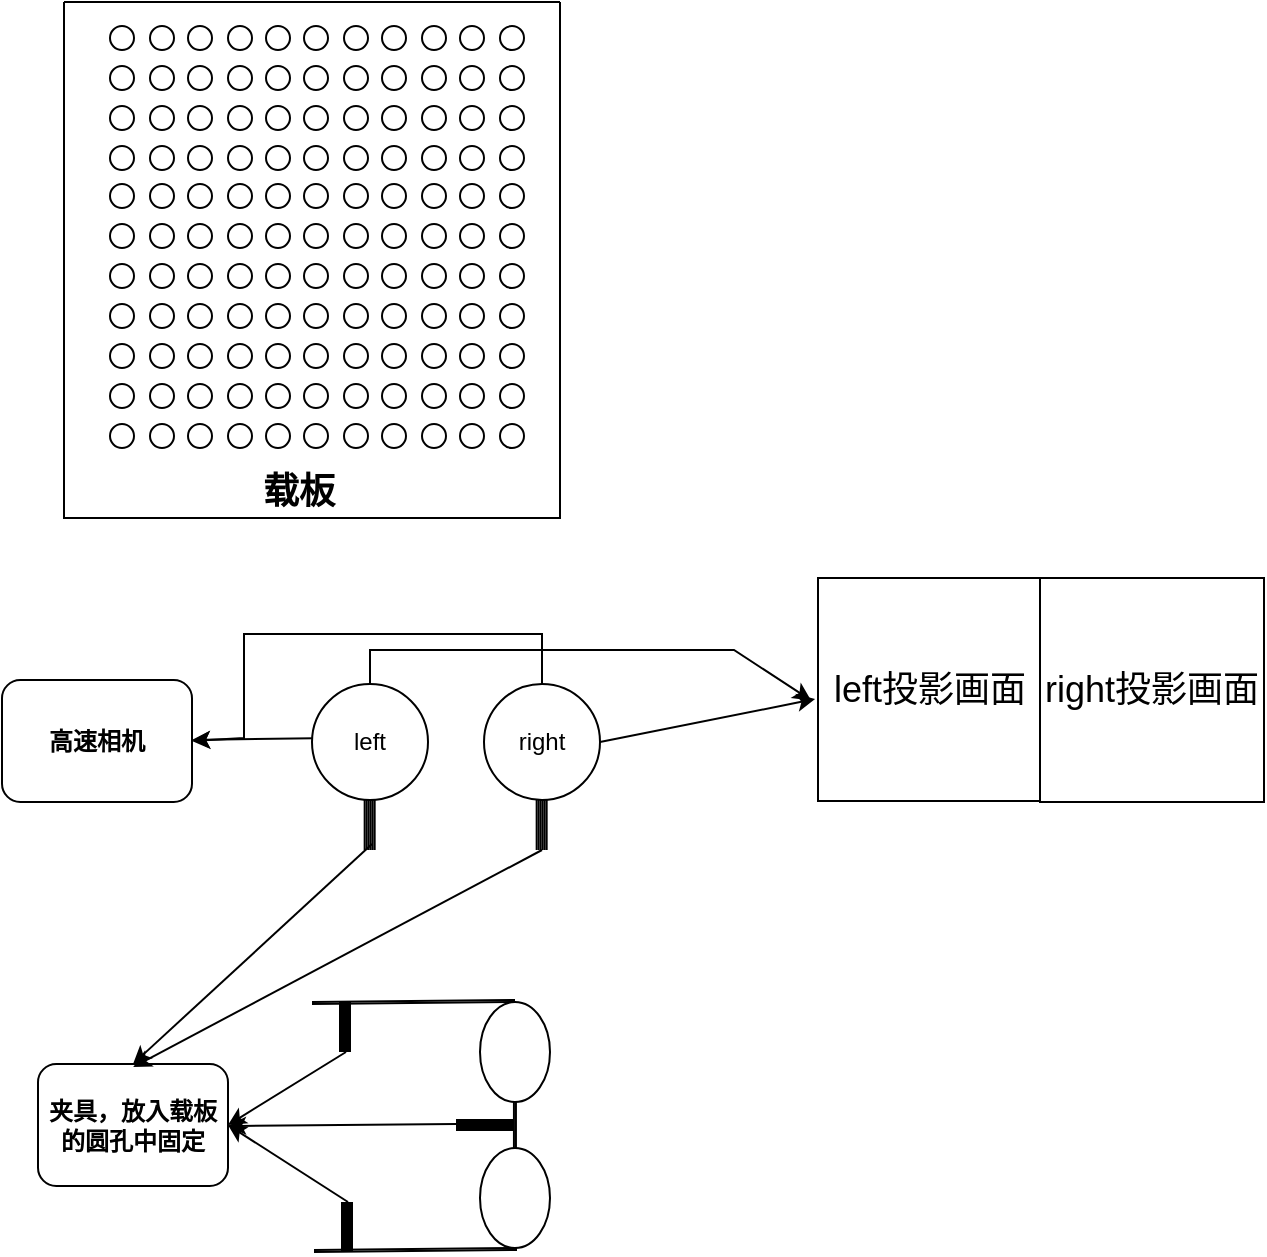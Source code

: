 <mxfile version="17.5.0" type="github">
  <diagram id="C5RBs43oDa-KdzZeNtuy" name="Page-1">
    <mxGraphModel dx="2216" dy="1005" grid="0" gridSize="10" guides="1" tooltips="1" connect="1" arrows="1" fold="1" page="1" pageScale="1" pageWidth="1169" pageHeight="1654" math="0" shadow="0">
      <root>
        <mxCell id="WIyWlLk6GJQsqaUBKTNV-0" />
        <mxCell id="WIyWlLk6GJQsqaUBKTNV-1" parent="WIyWlLk6GJQsqaUBKTNV-0" />
        <mxCell id="_sRsulRlbzAxDWL_UkrH-0" value="" style="swimlane;startSize=0;" vertex="1" parent="WIyWlLk6GJQsqaUBKTNV-1">
          <mxGeometry x="140" y="196" width="248" height="258" as="geometry" />
        </mxCell>
        <mxCell id="_sRsulRlbzAxDWL_UkrH-1" value="" style="ellipse;whiteSpace=wrap;html=1;aspect=fixed;" vertex="1" parent="_sRsulRlbzAxDWL_UkrH-0">
          <mxGeometry x="23" y="12" width="12" height="12" as="geometry" />
        </mxCell>
        <mxCell id="_sRsulRlbzAxDWL_UkrH-3" value="" style="ellipse;whiteSpace=wrap;html=1;aspect=fixed;" vertex="1" parent="_sRsulRlbzAxDWL_UkrH-0">
          <mxGeometry x="43" y="12" width="12" height="12" as="geometry" />
        </mxCell>
        <mxCell id="_sRsulRlbzAxDWL_UkrH-4" value="" style="ellipse;whiteSpace=wrap;html=1;aspect=fixed;" vertex="1" parent="_sRsulRlbzAxDWL_UkrH-0">
          <mxGeometry x="62" y="12" width="12" height="12" as="geometry" />
        </mxCell>
        <mxCell id="_sRsulRlbzAxDWL_UkrH-5" value="" style="ellipse;whiteSpace=wrap;html=1;aspect=fixed;" vertex="1" parent="_sRsulRlbzAxDWL_UkrH-0">
          <mxGeometry x="82" y="12" width="12" height="12" as="geometry" />
        </mxCell>
        <mxCell id="_sRsulRlbzAxDWL_UkrH-6" value="" style="ellipse;whiteSpace=wrap;html=1;aspect=fixed;" vertex="1" parent="_sRsulRlbzAxDWL_UkrH-0">
          <mxGeometry x="101" y="12" width="12" height="12" as="geometry" />
        </mxCell>
        <mxCell id="_sRsulRlbzAxDWL_UkrH-17" value="" style="ellipse;whiteSpace=wrap;html=1;aspect=fixed;" vertex="1" parent="_sRsulRlbzAxDWL_UkrH-0">
          <mxGeometry x="120" y="12" width="12" height="12" as="geometry" />
        </mxCell>
        <mxCell id="_sRsulRlbzAxDWL_UkrH-18" value="" style="ellipse;whiteSpace=wrap;html=1;aspect=fixed;" vertex="1" parent="_sRsulRlbzAxDWL_UkrH-0">
          <mxGeometry x="140" y="12" width="12" height="12" as="geometry" />
        </mxCell>
        <mxCell id="_sRsulRlbzAxDWL_UkrH-19" value="" style="ellipse;whiteSpace=wrap;html=1;aspect=fixed;" vertex="1" parent="_sRsulRlbzAxDWL_UkrH-0">
          <mxGeometry x="159" y="12" width="12" height="12" as="geometry" />
        </mxCell>
        <mxCell id="_sRsulRlbzAxDWL_UkrH-20" value="" style="ellipse;whiteSpace=wrap;html=1;aspect=fixed;" vertex="1" parent="_sRsulRlbzAxDWL_UkrH-0">
          <mxGeometry x="179" y="12" width="12" height="12" as="geometry" />
        </mxCell>
        <mxCell id="_sRsulRlbzAxDWL_UkrH-21" value="" style="ellipse;whiteSpace=wrap;html=1;aspect=fixed;" vertex="1" parent="_sRsulRlbzAxDWL_UkrH-0">
          <mxGeometry x="198" y="12" width="12" height="12" as="geometry" />
        </mxCell>
        <mxCell id="_sRsulRlbzAxDWL_UkrH-8" value="" style="ellipse;whiteSpace=wrap;html=1;aspect=fixed;" vertex="1" parent="_sRsulRlbzAxDWL_UkrH-0">
          <mxGeometry x="218" y="12" width="12" height="12" as="geometry" />
        </mxCell>
        <mxCell id="_sRsulRlbzAxDWL_UkrH-22" value="" style="ellipse;whiteSpace=wrap;html=1;aspect=fixed;" vertex="1" parent="_sRsulRlbzAxDWL_UkrH-0">
          <mxGeometry x="23" y="32" width="12" height="12" as="geometry" />
        </mxCell>
        <mxCell id="_sRsulRlbzAxDWL_UkrH-23" value="" style="ellipse;whiteSpace=wrap;html=1;aspect=fixed;" vertex="1" parent="_sRsulRlbzAxDWL_UkrH-0">
          <mxGeometry x="43" y="32" width="12" height="12" as="geometry" />
        </mxCell>
        <mxCell id="_sRsulRlbzAxDWL_UkrH-24" value="" style="ellipse;whiteSpace=wrap;html=1;aspect=fixed;" vertex="1" parent="_sRsulRlbzAxDWL_UkrH-0">
          <mxGeometry x="62" y="32" width="12" height="12" as="geometry" />
        </mxCell>
        <mxCell id="_sRsulRlbzAxDWL_UkrH-25" value="" style="ellipse;whiteSpace=wrap;html=1;aspect=fixed;" vertex="1" parent="_sRsulRlbzAxDWL_UkrH-0">
          <mxGeometry x="82" y="32" width="12" height="12" as="geometry" />
        </mxCell>
        <mxCell id="_sRsulRlbzAxDWL_UkrH-26" value="" style="ellipse;whiteSpace=wrap;html=1;aspect=fixed;" vertex="1" parent="_sRsulRlbzAxDWL_UkrH-0">
          <mxGeometry x="101" y="32" width="12" height="12" as="geometry" />
        </mxCell>
        <mxCell id="_sRsulRlbzAxDWL_UkrH-27" value="" style="ellipse;whiteSpace=wrap;html=1;aspect=fixed;" vertex="1" parent="_sRsulRlbzAxDWL_UkrH-0">
          <mxGeometry x="120" y="32" width="12" height="12" as="geometry" />
        </mxCell>
        <mxCell id="_sRsulRlbzAxDWL_UkrH-28" value="" style="ellipse;whiteSpace=wrap;html=1;aspect=fixed;" vertex="1" parent="_sRsulRlbzAxDWL_UkrH-0">
          <mxGeometry x="140" y="32" width="12" height="12" as="geometry" />
        </mxCell>
        <mxCell id="_sRsulRlbzAxDWL_UkrH-29" value="" style="ellipse;whiteSpace=wrap;html=1;aspect=fixed;" vertex="1" parent="_sRsulRlbzAxDWL_UkrH-0">
          <mxGeometry x="159" y="32" width="12" height="12" as="geometry" />
        </mxCell>
        <mxCell id="_sRsulRlbzAxDWL_UkrH-30" value="" style="ellipse;whiteSpace=wrap;html=1;aspect=fixed;" vertex="1" parent="_sRsulRlbzAxDWL_UkrH-0">
          <mxGeometry x="179" y="32" width="12" height="12" as="geometry" />
        </mxCell>
        <mxCell id="_sRsulRlbzAxDWL_UkrH-31" value="" style="ellipse;whiteSpace=wrap;html=1;aspect=fixed;" vertex="1" parent="_sRsulRlbzAxDWL_UkrH-0">
          <mxGeometry x="198" y="32" width="12" height="12" as="geometry" />
        </mxCell>
        <mxCell id="_sRsulRlbzAxDWL_UkrH-32" value="" style="ellipse;whiteSpace=wrap;html=1;aspect=fixed;" vertex="1" parent="_sRsulRlbzAxDWL_UkrH-0">
          <mxGeometry x="218" y="32" width="12" height="12" as="geometry" />
        </mxCell>
        <mxCell id="_sRsulRlbzAxDWL_UkrH-33" value="" style="ellipse;whiteSpace=wrap;html=1;aspect=fixed;" vertex="1" parent="_sRsulRlbzAxDWL_UkrH-0">
          <mxGeometry x="23" y="52" width="12" height="12" as="geometry" />
        </mxCell>
        <mxCell id="_sRsulRlbzAxDWL_UkrH-34" value="" style="ellipse;whiteSpace=wrap;html=1;aspect=fixed;" vertex="1" parent="_sRsulRlbzAxDWL_UkrH-0">
          <mxGeometry x="43" y="52" width="12" height="12" as="geometry" />
        </mxCell>
        <mxCell id="_sRsulRlbzAxDWL_UkrH-35" value="" style="ellipse;whiteSpace=wrap;html=1;aspect=fixed;" vertex="1" parent="_sRsulRlbzAxDWL_UkrH-0">
          <mxGeometry x="62" y="52" width="12" height="12" as="geometry" />
        </mxCell>
        <mxCell id="_sRsulRlbzAxDWL_UkrH-36" value="" style="ellipse;whiteSpace=wrap;html=1;aspect=fixed;" vertex="1" parent="_sRsulRlbzAxDWL_UkrH-0">
          <mxGeometry x="82" y="52" width="12" height="12" as="geometry" />
        </mxCell>
        <mxCell id="_sRsulRlbzAxDWL_UkrH-37" value="" style="ellipse;whiteSpace=wrap;html=1;aspect=fixed;" vertex="1" parent="_sRsulRlbzAxDWL_UkrH-0">
          <mxGeometry x="101" y="52" width="12" height="12" as="geometry" />
        </mxCell>
        <mxCell id="_sRsulRlbzAxDWL_UkrH-38" value="" style="ellipse;whiteSpace=wrap;html=1;aspect=fixed;" vertex="1" parent="_sRsulRlbzAxDWL_UkrH-0">
          <mxGeometry x="120" y="52" width="12" height="12" as="geometry" />
        </mxCell>
        <mxCell id="_sRsulRlbzAxDWL_UkrH-39" value="" style="ellipse;whiteSpace=wrap;html=1;aspect=fixed;" vertex="1" parent="_sRsulRlbzAxDWL_UkrH-0">
          <mxGeometry x="140" y="52" width="12" height="12" as="geometry" />
        </mxCell>
        <mxCell id="_sRsulRlbzAxDWL_UkrH-40" value="" style="ellipse;whiteSpace=wrap;html=1;aspect=fixed;" vertex="1" parent="_sRsulRlbzAxDWL_UkrH-0">
          <mxGeometry x="159" y="52" width="12" height="12" as="geometry" />
        </mxCell>
        <mxCell id="_sRsulRlbzAxDWL_UkrH-41" value="" style="ellipse;whiteSpace=wrap;html=1;aspect=fixed;" vertex="1" parent="_sRsulRlbzAxDWL_UkrH-0">
          <mxGeometry x="179" y="52" width="12" height="12" as="geometry" />
        </mxCell>
        <mxCell id="_sRsulRlbzAxDWL_UkrH-42" value="" style="ellipse;whiteSpace=wrap;html=1;aspect=fixed;" vertex="1" parent="_sRsulRlbzAxDWL_UkrH-0">
          <mxGeometry x="198" y="52" width="12" height="12" as="geometry" />
        </mxCell>
        <mxCell id="_sRsulRlbzAxDWL_UkrH-43" value="" style="ellipse;whiteSpace=wrap;html=1;aspect=fixed;" vertex="1" parent="_sRsulRlbzAxDWL_UkrH-0">
          <mxGeometry x="218" y="52" width="12" height="12" as="geometry" />
        </mxCell>
        <mxCell id="_sRsulRlbzAxDWL_UkrH-44" value="" style="ellipse;whiteSpace=wrap;html=1;aspect=fixed;" vertex="1" parent="_sRsulRlbzAxDWL_UkrH-0">
          <mxGeometry x="23" y="72" width="12" height="12" as="geometry" />
        </mxCell>
        <mxCell id="_sRsulRlbzAxDWL_UkrH-45" value="" style="ellipse;whiteSpace=wrap;html=1;aspect=fixed;" vertex="1" parent="_sRsulRlbzAxDWL_UkrH-0">
          <mxGeometry x="43" y="72" width="12" height="12" as="geometry" />
        </mxCell>
        <mxCell id="_sRsulRlbzAxDWL_UkrH-46" value="" style="ellipse;whiteSpace=wrap;html=1;aspect=fixed;" vertex="1" parent="_sRsulRlbzAxDWL_UkrH-0">
          <mxGeometry x="62" y="72" width="12" height="12" as="geometry" />
        </mxCell>
        <mxCell id="_sRsulRlbzAxDWL_UkrH-47" value="" style="ellipse;whiteSpace=wrap;html=1;aspect=fixed;" vertex="1" parent="_sRsulRlbzAxDWL_UkrH-0">
          <mxGeometry x="82" y="72" width="12" height="12" as="geometry" />
        </mxCell>
        <mxCell id="_sRsulRlbzAxDWL_UkrH-48" value="" style="ellipse;whiteSpace=wrap;html=1;aspect=fixed;" vertex="1" parent="_sRsulRlbzAxDWL_UkrH-0">
          <mxGeometry x="101" y="72" width="12" height="12" as="geometry" />
        </mxCell>
        <mxCell id="_sRsulRlbzAxDWL_UkrH-49" value="" style="ellipse;whiteSpace=wrap;html=1;aspect=fixed;" vertex="1" parent="_sRsulRlbzAxDWL_UkrH-0">
          <mxGeometry x="120" y="72" width="12" height="12" as="geometry" />
        </mxCell>
        <mxCell id="_sRsulRlbzAxDWL_UkrH-50" value="" style="ellipse;whiteSpace=wrap;html=1;aspect=fixed;" vertex="1" parent="_sRsulRlbzAxDWL_UkrH-0">
          <mxGeometry x="140" y="72" width="12" height="12" as="geometry" />
        </mxCell>
        <mxCell id="_sRsulRlbzAxDWL_UkrH-51" value="" style="ellipse;whiteSpace=wrap;html=1;aspect=fixed;" vertex="1" parent="_sRsulRlbzAxDWL_UkrH-0">
          <mxGeometry x="159" y="72" width="12" height="12" as="geometry" />
        </mxCell>
        <mxCell id="_sRsulRlbzAxDWL_UkrH-52" value="" style="ellipse;whiteSpace=wrap;html=1;aspect=fixed;" vertex="1" parent="_sRsulRlbzAxDWL_UkrH-0">
          <mxGeometry x="179" y="72" width="12" height="12" as="geometry" />
        </mxCell>
        <mxCell id="_sRsulRlbzAxDWL_UkrH-53" value="" style="ellipse;whiteSpace=wrap;html=1;aspect=fixed;" vertex="1" parent="_sRsulRlbzAxDWL_UkrH-0">
          <mxGeometry x="198" y="72" width="12" height="12" as="geometry" />
        </mxCell>
        <mxCell id="_sRsulRlbzAxDWL_UkrH-54" value="" style="ellipse;whiteSpace=wrap;html=1;aspect=fixed;" vertex="1" parent="_sRsulRlbzAxDWL_UkrH-0">
          <mxGeometry x="218" y="72" width="12" height="12" as="geometry" />
        </mxCell>
        <mxCell id="_sRsulRlbzAxDWL_UkrH-55" value="" style="ellipse;whiteSpace=wrap;html=1;aspect=fixed;" vertex="1" parent="_sRsulRlbzAxDWL_UkrH-0">
          <mxGeometry x="23" y="91" width="12" height="12" as="geometry" />
        </mxCell>
        <mxCell id="_sRsulRlbzAxDWL_UkrH-56" value="" style="ellipse;whiteSpace=wrap;html=1;aspect=fixed;" vertex="1" parent="_sRsulRlbzAxDWL_UkrH-0">
          <mxGeometry x="43" y="91" width="12" height="12" as="geometry" />
        </mxCell>
        <mxCell id="_sRsulRlbzAxDWL_UkrH-57" value="" style="ellipse;whiteSpace=wrap;html=1;aspect=fixed;" vertex="1" parent="_sRsulRlbzAxDWL_UkrH-0">
          <mxGeometry x="62" y="91" width="12" height="12" as="geometry" />
        </mxCell>
        <mxCell id="_sRsulRlbzAxDWL_UkrH-58" value="" style="ellipse;whiteSpace=wrap;html=1;aspect=fixed;" vertex="1" parent="_sRsulRlbzAxDWL_UkrH-0">
          <mxGeometry x="82" y="91" width="12" height="12" as="geometry" />
        </mxCell>
        <mxCell id="_sRsulRlbzAxDWL_UkrH-59" value="" style="ellipse;whiteSpace=wrap;html=1;aspect=fixed;" vertex="1" parent="_sRsulRlbzAxDWL_UkrH-0">
          <mxGeometry x="101" y="91" width="12" height="12" as="geometry" />
        </mxCell>
        <mxCell id="_sRsulRlbzAxDWL_UkrH-60" value="" style="ellipse;whiteSpace=wrap;html=1;aspect=fixed;" vertex="1" parent="_sRsulRlbzAxDWL_UkrH-0">
          <mxGeometry x="120" y="91" width="12" height="12" as="geometry" />
        </mxCell>
        <mxCell id="_sRsulRlbzAxDWL_UkrH-61" value="" style="ellipse;whiteSpace=wrap;html=1;aspect=fixed;" vertex="1" parent="_sRsulRlbzAxDWL_UkrH-0">
          <mxGeometry x="140" y="91" width="12" height="12" as="geometry" />
        </mxCell>
        <mxCell id="_sRsulRlbzAxDWL_UkrH-62" value="" style="ellipse;whiteSpace=wrap;html=1;aspect=fixed;" vertex="1" parent="_sRsulRlbzAxDWL_UkrH-0">
          <mxGeometry x="159" y="91" width="12" height="12" as="geometry" />
        </mxCell>
        <mxCell id="_sRsulRlbzAxDWL_UkrH-63" value="" style="ellipse;whiteSpace=wrap;html=1;aspect=fixed;" vertex="1" parent="_sRsulRlbzAxDWL_UkrH-0">
          <mxGeometry x="179" y="91" width="12" height="12" as="geometry" />
        </mxCell>
        <mxCell id="_sRsulRlbzAxDWL_UkrH-64" value="" style="ellipse;whiteSpace=wrap;html=1;aspect=fixed;" vertex="1" parent="_sRsulRlbzAxDWL_UkrH-0">
          <mxGeometry x="198" y="91" width="12" height="12" as="geometry" />
        </mxCell>
        <mxCell id="_sRsulRlbzAxDWL_UkrH-65" value="" style="ellipse;whiteSpace=wrap;html=1;aspect=fixed;" vertex="1" parent="_sRsulRlbzAxDWL_UkrH-0">
          <mxGeometry x="218" y="91" width="12" height="12" as="geometry" />
        </mxCell>
        <mxCell id="_sRsulRlbzAxDWL_UkrH-66" value="" style="ellipse;whiteSpace=wrap;html=1;aspect=fixed;" vertex="1" parent="_sRsulRlbzAxDWL_UkrH-0">
          <mxGeometry x="23" y="111" width="12" height="12" as="geometry" />
        </mxCell>
        <mxCell id="_sRsulRlbzAxDWL_UkrH-67" value="" style="ellipse;whiteSpace=wrap;html=1;aspect=fixed;" vertex="1" parent="_sRsulRlbzAxDWL_UkrH-0">
          <mxGeometry x="43" y="111" width="12" height="12" as="geometry" />
        </mxCell>
        <mxCell id="_sRsulRlbzAxDWL_UkrH-68" value="" style="ellipse;whiteSpace=wrap;html=1;aspect=fixed;" vertex="1" parent="_sRsulRlbzAxDWL_UkrH-0">
          <mxGeometry x="62" y="111" width="12" height="12" as="geometry" />
        </mxCell>
        <mxCell id="_sRsulRlbzAxDWL_UkrH-69" value="" style="ellipse;whiteSpace=wrap;html=1;aspect=fixed;" vertex="1" parent="_sRsulRlbzAxDWL_UkrH-0">
          <mxGeometry x="82" y="111" width="12" height="12" as="geometry" />
        </mxCell>
        <mxCell id="_sRsulRlbzAxDWL_UkrH-70" value="" style="ellipse;whiteSpace=wrap;html=1;aspect=fixed;" vertex="1" parent="_sRsulRlbzAxDWL_UkrH-0">
          <mxGeometry x="101" y="111" width="12" height="12" as="geometry" />
        </mxCell>
        <mxCell id="_sRsulRlbzAxDWL_UkrH-71" value="" style="ellipse;whiteSpace=wrap;html=1;aspect=fixed;" vertex="1" parent="_sRsulRlbzAxDWL_UkrH-0">
          <mxGeometry x="120" y="111" width="12" height="12" as="geometry" />
        </mxCell>
        <mxCell id="_sRsulRlbzAxDWL_UkrH-72" value="" style="ellipse;whiteSpace=wrap;html=1;aspect=fixed;" vertex="1" parent="_sRsulRlbzAxDWL_UkrH-0">
          <mxGeometry x="140" y="111" width="12" height="12" as="geometry" />
        </mxCell>
        <mxCell id="_sRsulRlbzAxDWL_UkrH-73" value="" style="ellipse;whiteSpace=wrap;html=1;aspect=fixed;" vertex="1" parent="_sRsulRlbzAxDWL_UkrH-0">
          <mxGeometry x="159" y="111" width="12" height="12" as="geometry" />
        </mxCell>
        <mxCell id="_sRsulRlbzAxDWL_UkrH-74" value="" style="ellipse;whiteSpace=wrap;html=1;aspect=fixed;" vertex="1" parent="_sRsulRlbzAxDWL_UkrH-0">
          <mxGeometry x="179" y="111" width="12" height="12" as="geometry" />
        </mxCell>
        <mxCell id="_sRsulRlbzAxDWL_UkrH-75" value="" style="ellipse;whiteSpace=wrap;html=1;aspect=fixed;" vertex="1" parent="_sRsulRlbzAxDWL_UkrH-0">
          <mxGeometry x="198" y="111" width="12" height="12" as="geometry" />
        </mxCell>
        <mxCell id="_sRsulRlbzAxDWL_UkrH-76" value="" style="ellipse;whiteSpace=wrap;html=1;aspect=fixed;" vertex="1" parent="_sRsulRlbzAxDWL_UkrH-0">
          <mxGeometry x="218" y="111" width="12" height="12" as="geometry" />
        </mxCell>
        <mxCell id="_sRsulRlbzAxDWL_UkrH-77" value="" style="ellipse;whiteSpace=wrap;html=1;aspect=fixed;" vertex="1" parent="_sRsulRlbzAxDWL_UkrH-0">
          <mxGeometry x="23" y="131" width="12" height="12" as="geometry" />
        </mxCell>
        <mxCell id="_sRsulRlbzAxDWL_UkrH-78" value="" style="ellipse;whiteSpace=wrap;html=1;aspect=fixed;" vertex="1" parent="_sRsulRlbzAxDWL_UkrH-0">
          <mxGeometry x="43" y="131" width="12" height="12" as="geometry" />
        </mxCell>
        <mxCell id="_sRsulRlbzAxDWL_UkrH-79" value="" style="ellipse;whiteSpace=wrap;html=1;aspect=fixed;" vertex="1" parent="_sRsulRlbzAxDWL_UkrH-0">
          <mxGeometry x="62" y="131" width="12" height="12" as="geometry" />
        </mxCell>
        <mxCell id="_sRsulRlbzAxDWL_UkrH-80" value="" style="ellipse;whiteSpace=wrap;html=1;aspect=fixed;" vertex="1" parent="_sRsulRlbzAxDWL_UkrH-0">
          <mxGeometry x="82" y="131" width="12" height="12" as="geometry" />
        </mxCell>
        <mxCell id="_sRsulRlbzAxDWL_UkrH-81" value="" style="ellipse;whiteSpace=wrap;html=1;aspect=fixed;" vertex="1" parent="_sRsulRlbzAxDWL_UkrH-0">
          <mxGeometry x="101" y="131" width="12" height="12" as="geometry" />
        </mxCell>
        <mxCell id="_sRsulRlbzAxDWL_UkrH-82" value="" style="ellipse;whiteSpace=wrap;html=1;aspect=fixed;" vertex="1" parent="_sRsulRlbzAxDWL_UkrH-0">
          <mxGeometry x="120" y="131" width="12" height="12" as="geometry" />
        </mxCell>
        <mxCell id="_sRsulRlbzAxDWL_UkrH-83" value="" style="ellipse;whiteSpace=wrap;html=1;aspect=fixed;" vertex="1" parent="_sRsulRlbzAxDWL_UkrH-0">
          <mxGeometry x="140" y="131" width="12" height="12" as="geometry" />
        </mxCell>
        <mxCell id="_sRsulRlbzAxDWL_UkrH-84" value="" style="ellipse;whiteSpace=wrap;html=1;aspect=fixed;" vertex="1" parent="_sRsulRlbzAxDWL_UkrH-0">
          <mxGeometry x="159" y="131" width="12" height="12" as="geometry" />
        </mxCell>
        <mxCell id="_sRsulRlbzAxDWL_UkrH-85" value="" style="ellipse;whiteSpace=wrap;html=1;aspect=fixed;" vertex="1" parent="_sRsulRlbzAxDWL_UkrH-0">
          <mxGeometry x="179" y="131" width="12" height="12" as="geometry" />
        </mxCell>
        <mxCell id="_sRsulRlbzAxDWL_UkrH-86" value="" style="ellipse;whiteSpace=wrap;html=1;aspect=fixed;" vertex="1" parent="_sRsulRlbzAxDWL_UkrH-0">
          <mxGeometry x="198" y="131" width="12" height="12" as="geometry" />
        </mxCell>
        <mxCell id="_sRsulRlbzAxDWL_UkrH-87" value="" style="ellipse;whiteSpace=wrap;html=1;aspect=fixed;" vertex="1" parent="_sRsulRlbzAxDWL_UkrH-0">
          <mxGeometry x="218" y="131" width="12" height="12" as="geometry" />
        </mxCell>
        <mxCell id="_sRsulRlbzAxDWL_UkrH-88" value="" style="ellipse;whiteSpace=wrap;html=1;aspect=fixed;" vertex="1" parent="_sRsulRlbzAxDWL_UkrH-0">
          <mxGeometry x="23" y="151" width="12" height="12" as="geometry" />
        </mxCell>
        <mxCell id="_sRsulRlbzAxDWL_UkrH-89" value="" style="ellipse;whiteSpace=wrap;html=1;aspect=fixed;" vertex="1" parent="_sRsulRlbzAxDWL_UkrH-0">
          <mxGeometry x="43" y="151" width="12" height="12" as="geometry" />
        </mxCell>
        <mxCell id="_sRsulRlbzAxDWL_UkrH-90" value="" style="ellipse;whiteSpace=wrap;html=1;aspect=fixed;" vertex="1" parent="_sRsulRlbzAxDWL_UkrH-0">
          <mxGeometry x="62" y="151" width="12" height="12" as="geometry" />
        </mxCell>
        <mxCell id="_sRsulRlbzAxDWL_UkrH-91" value="" style="ellipse;whiteSpace=wrap;html=1;aspect=fixed;" vertex="1" parent="_sRsulRlbzAxDWL_UkrH-0">
          <mxGeometry x="82" y="151" width="12" height="12" as="geometry" />
        </mxCell>
        <mxCell id="_sRsulRlbzAxDWL_UkrH-92" value="" style="ellipse;whiteSpace=wrap;html=1;aspect=fixed;" vertex="1" parent="_sRsulRlbzAxDWL_UkrH-0">
          <mxGeometry x="101" y="151" width="12" height="12" as="geometry" />
        </mxCell>
        <mxCell id="_sRsulRlbzAxDWL_UkrH-93" value="" style="ellipse;whiteSpace=wrap;html=1;aspect=fixed;" vertex="1" parent="_sRsulRlbzAxDWL_UkrH-0">
          <mxGeometry x="120" y="151" width="12" height="12" as="geometry" />
        </mxCell>
        <mxCell id="_sRsulRlbzAxDWL_UkrH-94" value="" style="ellipse;whiteSpace=wrap;html=1;aspect=fixed;" vertex="1" parent="_sRsulRlbzAxDWL_UkrH-0">
          <mxGeometry x="140" y="151" width="12" height="12" as="geometry" />
        </mxCell>
        <mxCell id="_sRsulRlbzAxDWL_UkrH-95" value="" style="ellipse;whiteSpace=wrap;html=1;aspect=fixed;" vertex="1" parent="_sRsulRlbzAxDWL_UkrH-0">
          <mxGeometry x="159" y="151" width="12" height="12" as="geometry" />
        </mxCell>
        <mxCell id="_sRsulRlbzAxDWL_UkrH-96" value="" style="ellipse;whiteSpace=wrap;html=1;aspect=fixed;" vertex="1" parent="_sRsulRlbzAxDWL_UkrH-0">
          <mxGeometry x="179" y="151" width="12" height="12" as="geometry" />
        </mxCell>
        <mxCell id="_sRsulRlbzAxDWL_UkrH-97" value="" style="ellipse;whiteSpace=wrap;html=1;aspect=fixed;" vertex="1" parent="_sRsulRlbzAxDWL_UkrH-0">
          <mxGeometry x="198" y="151" width="12" height="12" as="geometry" />
        </mxCell>
        <mxCell id="_sRsulRlbzAxDWL_UkrH-98" value="" style="ellipse;whiteSpace=wrap;html=1;aspect=fixed;" vertex="1" parent="_sRsulRlbzAxDWL_UkrH-0">
          <mxGeometry x="218" y="151" width="12" height="12" as="geometry" />
        </mxCell>
        <mxCell id="_sRsulRlbzAxDWL_UkrH-99" value="" style="ellipse;whiteSpace=wrap;html=1;aspect=fixed;" vertex="1" parent="_sRsulRlbzAxDWL_UkrH-0">
          <mxGeometry x="23" y="171" width="12" height="12" as="geometry" />
        </mxCell>
        <mxCell id="_sRsulRlbzAxDWL_UkrH-100" value="" style="ellipse;whiteSpace=wrap;html=1;aspect=fixed;" vertex="1" parent="_sRsulRlbzAxDWL_UkrH-0">
          <mxGeometry x="43" y="171" width="12" height="12" as="geometry" />
        </mxCell>
        <mxCell id="_sRsulRlbzAxDWL_UkrH-101" value="" style="ellipse;whiteSpace=wrap;html=1;aspect=fixed;" vertex="1" parent="_sRsulRlbzAxDWL_UkrH-0">
          <mxGeometry x="62" y="171" width="12" height="12" as="geometry" />
        </mxCell>
        <mxCell id="_sRsulRlbzAxDWL_UkrH-102" value="" style="ellipse;whiteSpace=wrap;html=1;aspect=fixed;" vertex="1" parent="_sRsulRlbzAxDWL_UkrH-0">
          <mxGeometry x="82" y="171" width="12" height="12" as="geometry" />
        </mxCell>
        <mxCell id="_sRsulRlbzAxDWL_UkrH-103" value="" style="ellipse;whiteSpace=wrap;html=1;aspect=fixed;" vertex="1" parent="_sRsulRlbzAxDWL_UkrH-0">
          <mxGeometry x="101" y="171" width="12" height="12" as="geometry" />
        </mxCell>
        <mxCell id="_sRsulRlbzAxDWL_UkrH-104" value="" style="ellipse;whiteSpace=wrap;html=1;aspect=fixed;" vertex="1" parent="_sRsulRlbzAxDWL_UkrH-0">
          <mxGeometry x="120" y="171" width="12" height="12" as="geometry" />
        </mxCell>
        <mxCell id="_sRsulRlbzAxDWL_UkrH-105" value="" style="ellipse;whiteSpace=wrap;html=1;aspect=fixed;" vertex="1" parent="_sRsulRlbzAxDWL_UkrH-0">
          <mxGeometry x="140" y="171" width="12" height="12" as="geometry" />
        </mxCell>
        <mxCell id="_sRsulRlbzAxDWL_UkrH-106" value="" style="ellipse;whiteSpace=wrap;html=1;aspect=fixed;" vertex="1" parent="_sRsulRlbzAxDWL_UkrH-0">
          <mxGeometry x="159" y="171" width="12" height="12" as="geometry" />
        </mxCell>
        <mxCell id="_sRsulRlbzAxDWL_UkrH-107" value="" style="ellipse;whiteSpace=wrap;html=1;aspect=fixed;" vertex="1" parent="_sRsulRlbzAxDWL_UkrH-0">
          <mxGeometry x="179" y="171" width="12" height="12" as="geometry" />
        </mxCell>
        <mxCell id="_sRsulRlbzAxDWL_UkrH-108" value="" style="ellipse;whiteSpace=wrap;html=1;aspect=fixed;" vertex="1" parent="_sRsulRlbzAxDWL_UkrH-0">
          <mxGeometry x="198" y="171" width="12" height="12" as="geometry" />
        </mxCell>
        <mxCell id="_sRsulRlbzAxDWL_UkrH-109" value="" style="ellipse;whiteSpace=wrap;html=1;aspect=fixed;" vertex="1" parent="_sRsulRlbzAxDWL_UkrH-0">
          <mxGeometry x="218" y="171" width="12" height="12" as="geometry" />
        </mxCell>
        <mxCell id="_sRsulRlbzAxDWL_UkrH-110" value="" style="ellipse;whiteSpace=wrap;html=1;aspect=fixed;" vertex="1" parent="_sRsulRlbzAxDWL_UkrH-0">
          <mxGeometry x="23" y="191" width="12" height="12" as="geometry" />
        </mxCell>
        <mxCell id="_sRsulRlbzAxDWL_UkrH-111" value="" style="ellipse;whiteSpace=wrap;html=1;aspect=fixed;" vertex="1" parent="_sRsulRlbzAxDWL_UkrH-0">
          <mxGeometry x="43" y="191" width="12" height="12" as="geometry" />
        </mxCell>
        <mxCell id="_sRsulRlbzAxDWL_UkrH-112" value="" style="ellipse;whiteSpace=wrap;html=1;aspect=fixed;" vertex="1" parent="_sRsulRlbzAxDWL_UkrH-0">
          <mxGeometry x="62" y="191" width="12" height="12" as="geometry" />
        </mxCell>
        <mxCell id="_sRsulRlbzAxDWL_UkrH-113" value="" style="ellipse;whiteSpace=wrap;html=1;aspect=fixed;" vertex="1" parent="_sRsulRlbzAxDWL_UkrH-0">
          <mxGeometry x="82" y="191" width="12" height="12" as="geometry" />
        </mxCell>
        <mxCell id="_sRsulRlbzAxDWL_UkrH-114" value="" style="ellipse;whiteSpace=wrap;html=1;aspect=fixed;" vertex="1" parent="_sRsulRlbzAxDWL_UkrH-0">
          <mxGeometry x="101" y="191" width="12" height="12" as="geometry" />
        </mxCell>
        <mxCell id="_sRsulRlbzAxDWL_UkrH-115" value="" style="ellipse;whiteSpace=wrap;html=1;aspect=fixed;" vertex="1" parent="_sRsulRlbzAxDWL_UkrH-0">
          <mxGeometry x="120" y="191" width="12" height="12" as="geometry" />
        </mxCell>
        <mxCell id="_sRsulRlbzAxDWL_UkrH-116" value="" style="ellipse;whiteSpace=wrap;html=1;aspect=fixed;" vertex="1" parent="_sRsulRlbzAxDWL_UkrH-0">
          <mxGeometry x="140" y="191" width="12" height="12" as="geometry" />
        </mxCell>
        <mxCell id="_sRsulRlbzAxDWL_UkrH-117" value="" style="ellipse;whiteSpace=wrap;html=1;aspect=fixed;" vertex="1" parent="_sRsulRlbzAxDWL_UkrH-0">
          <mxGeometry x="159" y="191" width="12" height="12" as="geometry" />
        </mxCell>
        <mxCell id="_sRsulRlbzAxDWL_UkrH-118" value="" style="ellipse;whiteSpace=wrap;html=1;aspect=fixed;" vertex="1" parent="_sRsulRlbzAxDWL_UkrH-0">
          <mxGeometry x="179" y="191" width="12" height="12" as="geometry" />
        </mxCell>
        <mxCell id="_sRsulRlbzAxDWL_UkrH-119" value="" style="ellipse;whiteSpace=wrap;html=1;aspect=fixed;" vertex="1" parent="_sRsulRlbzAxDWL_UkrH-0">
          <mxGeometry x="198" y="191" width="12" height="12" as="geometry" />
        </mxCell>
        <mxCell id="_sRsulRlbzAxDWL_UkrH-120" value="" style="ellipse;whiteSpace=wrap;html=1;aspect=fixed;" vertex="1" parent="_sRsulRlbzAxDWL_UkrH-0">
          <mxGeometry x="218" y="191" width="12" height="12" as="geometry" />
        </mxCell>
        <mxCell id="_sRsulRlbzAxDWL_UkrH-121" value="" style="ellipse;whiteSpace=wrap;html=1;aspect=fixed;" vertex="1" parent="_sRsulRlbzAxDWL_UkrH-0">
          <mxGeometry x="23" y="211" width="12" height="12" as="geometry" />
        </mxCell>
        <mxCell id="_sRsulRlbzAxDWL_UkrH-122" value="" style="ellipse;whiteSpace=wrap;html=1;aspect=fixed;" vertex="1" parent="_sRsulRlbzAxDWL_UkrH-0">
          <mxGeometry x="43" y="211" width="12" height="12" as="geometry" />
        </mxCell>
        <mxCell id="_sRsulRlbzAxDWL_UkrH-123" value="" style="ellipse;whiteSpace=wrap;html=1;aspect=fixed;" vertex="1" parent="_sRsulRlbzAxDWL_UkrH-0">
          <mxGeometry x="62" y="211" width="12" height="12" as="geometry" />
        </mxCell>
        <mxCell id="_sRsulRlbzAxDWL_UkrH-124" value="" style="ellipse;whiteSpace=wrap;html=1;aspect=fixed;" vertex="1" parent="_sRsulRlbzAxDWL_UkrH-0">
          <mxGeometry x="82" y="211" width="12" height="12" as="geometry" />
        </mxCell>
        <mxCell id="_sRsulRlbzAxDWL_UkrH-125" value="" style="ellipse;whiteSpace=wrap;html=1;aspect=fixed;" vertex="1" parent="_sRsulRlbzAxDWL_UkrH-0">
          <mxGeometry x="101" y="211" width="12" height="12" as="geometry" />
        </mxCell>
        <mxCell id="_sRsulRlbzAxDWL_UkrH-126" value="" style="ellipse;whiteSpace=wrap;html=1;aspect=fixed;" vertex="1" parent="_sRsulRlbzAxDWL_UkrH-0">
          <mxGeometry x="120" y="211" width="12" height="12" as="geometry" />
        </mxCell>
        <mxCell id="_sRsulRlbzAxDWL_UkrH-127" value="" style="ellipse;whiteSpace=wrap;html=1;aspect=fixed;" vertex="1" parent="_sRsulRlbzAxDWL_UkrH-0">
          <mxGeometry x="140" y="211" width="12" height="12" as="geometry" />
        </mxCell>
        <mxCell id="_sRsulRlbzAxDWL_UkrH-128" value="" style="ellipse;whiteSpace=wrap;html=1;aspect=fixed;" vertex="1" parent="_sRsulRlbzAxDWL_UkrH-0">
          <mxGeometry x="159" y="211" width="12" height="12" as="geometry" />
        </mxCell>
        <mxCell id="_sRsulRlbzAxDWL_UkrH-129" value="" style="ellipse;whiteSpace=wrap;html=1;aspect=fixed;" vertex="1" parent="_sRsulRlbzAxDWL_UkrH-0">
          <mxGeometry x="179" y="211" width="12" height="12" as="geometry" />
        </mxCell>
        <mxCell id="_sRsulRlbzAxDWL_UkrH-130" value="" style="ellipse;whiteSpace=wrap;html=1;aspect=fixed;" vertex="1" parent="_sRsulRlbzAxDWL_UkrH-0">
          <mxGeometry x="198" y="211" width="12" height="12" as="geometry" />
        </mxCell>
        <mxCell id="_sRsulRlbzAxDWL_UkrH-131" value="" style="ellipse;whiteSpace=wrap;html=1;aspect=fixed;" vertex="1" parent="_sRsulRlbzAxDWL_UkrH-0">
          <mxGeometry x="218" y="211" width="12" height="12" as="geometry" />
        </mxCell>
        <mxCell id="_sRsulRlbzAxDWL_UkrH-209" value="&lt;b&gt;&lt;font style=&quot;font-size: 18px&quot;&gt;载板&lt;/font&gt;&lt;/b&gt;" style="text;html=1;align=center;verticalAlign=middle;resizable=0;points=[];autosize=1;strokeColor=none;fillColor=none;" vertex="1" parent="_sRsulRlbzAxDWL_UkrH-0">
          <mxGeometry x="94" y="235" width="46" height="20" as="geometry" />
        </mxCell>
        <mxCell id="_sRsulRlbzAxDWL_UkrH-192" value="right" style="ellipse;whiteSpace=wrap;html=1;aspect=fixed;" vertex="1" parent="WIyWlLk6GJQsqaUBKTNV-1">
          <mxGeometry x="350" y="537" width="58" height="58" as="geometry" />
        </mxCell>
        <mxCell id="_sRsulRlbzAxDWL_UkrH-199" value="" style="endArrow=none;html=1;rounded=0;" edge="1" parent="WIyWlLk6GJQsqaUBKTNV-1">
          <mxGeometry width="50" height="50" relative="1" as="geometry">
            <mxPoint x="381.33" y="620" as="sourcePoint" />
            <mxPoint x="381.33" y="595" as="targetPoint" />
          </mxGeometry>
        </mxCell>
        <mxCell id="_sRsulRlbzAxDWL_UkrH-200" value="" style="endArrow=none;html=1;rounded=0;" edge="1" parent="WIyWlLk6GJQsqaUBKTNV-1">
          <mxGeometry width="50" height="50" relative="1" as="geometry">
            <mxPoint x="380.33" y="620" as="sourcePoint" />
            <mxPoint x="380.33" y="595" as="targetPoint" />
          </mxGeometry>
        </mxCell>
        <mxCell id="_sRsulRlbzAxDWL_UkrH-201" value="" style="endArrow=none;html=1;rounded=0;" edge="1" parent="WIyWlLk6GJQsqaUBKTNV-1">
          <mxGeometry width="50" height="50" relative="1" as="geometry">
            <mxPoint x="379.33" y="620" as="sourcePoint" />
            <mxPoint x="379.33" y="595" as="targetPoint" />
          </mxGeometry>
        </mxCell>
        <mxCell id="_sRsulRlbzAxDWL_UkrH-202" value="" style="endArrow=none;html=1;rounded=0;" edge="1" parent="WIyWlLk6GJQsqaUBKTNV-1">
          <mxGeometry width="50" height="50" relative="1" as="geometry">
            <mxPoint x="378.33" y="620" as="sourcePoint" />
            <mxPoint x="378.33" y="595" as="targetPoint" />
          </mxGeometry>
        </mxCell>
        <mxCell id="_sRsulRlbzAxDWL_UkrH-203" value="" style="endArrow=none;html=1;rounded=0;" edge="1" parent="WIyWlLk6GJQsqaUBKTNV-1">
          <mxGeometry width="50" height="50" relative="1" as="geometry">
            <mxPoint x="377.33" y="620" as="sourcePoint" />
            <mxPoint x="377.33" y="595" as="targetPoint" />
          </mxGeometry>
        </mxCell>
        <mxCell id="_sRsulRlbzAxDWL_UkrH-204" value="" style="endArrow=none;html=1;rounded=0;" edge="1" parent="WIyWlLk6GJQsqaUBKTNV-1">
          <mxGeometry width="50" height="50" relative="1" as="geometry">
            <mxPoint x="376.33" y="620" as="sourcePoint" />
            <mxPoint x="376.33" y="595" as="targetPoint" />
          </mxGeometry>
        </mxCell>
        <mxCell id="_sRsulRlbzAxDWL_UkrH-205" value="" style="endArrow=classic;html=1;rounded=0;" edge="1" parent="WIyWlLk6GJQsqaUBKTNV-1" target="_sRsulRlbzAxDWL_UkrH-207">
          <mxGeometry width="50" height="50" relative="1" as="geometry">
            <mxPoint x="265.001" y="564.18" as="sourcePoint" />
            <mxPoint x="202" y="567" as="targetPoint" />
          </mxGeometry>
        </mxCell>
        <mxCell id="_sRsulRlbzAxDWL_UkrH-206" value="" style="endArrow=classic;html=1;rounded=0;exitX=0.5;exitY=0;exitDx=0;exitDy=0;entryX=1;entryY=0.5;entryDx=0;entryDy=0;" edge="1" parent="WIyWlLk6GJQsqaUBKTNV-1" source="_sRsulRlbzAxDWL_UkrH-192" target="_sRsulRlbzAxDWL_UkrH-207">
          <mxGeometry width="50" height="50" relative="1" as="geometry">
            <mxPoint x="196" y="526" as="sourcePoint" />
            <mxPoint x="217" y="576" as="targetPoint" />
            <Array as="points">
              <mxPoint x="379" y="512" />
              <mxPoint x="230" y="512" />
              <mxPoint x="230" y="564" />
            </Array>
          </mxGeometry>
        </mxCell>
        <mxCell id="_sRsulRlbzAxDWL_UkrH-207" value="&lt;b&gt;高速相机&lt;/b&gt;" style="rounded=1;whiteSpace=wrap;html=1;" vertex="1" parent="WIyWlLk6GJQsqaUBKTNV-1">
          <mxGeometry x="109" y="535" width="95" height="61" as="geometry" />
        </mxCell>
        <mxCell id="_sRsulRlbzAxDWL_UkrH-211" value="" style="ellipse;whiteSpace=wrap;html=1;" vertex="1" parent="WIyWlLk6GJQsqaUBKTNV-1">
          <mxGeometry x="348" y="696" width="35" height="50" as="geometry" />
        </mxCell>
        <mxCell id="_sRsulRlbzAxDWL_UkrH-212" value="" style="ellipse;whiteSpace=wrap;html=1;" vertex="1" parent="WIyWlLk6GJQsqaUBKTNV-1">
          <mxGeometry x="348" y="769" width="35" height="50" as="geometry" />
        </mxCell>
        <mxCell id="_sRsulRlbzAxDWL_UkrH-213" value="" style="endArrow=none;html=1;rounded=0;entryX=0.5;entryY=0;entryDx=0;entryDy=0;" edge="1" parent="WIyWlLk6GJQsqaUBKTNV-1" target="_sRsulRlbzAxDWL_UkrH-211">
          <mxGeometry width="50" height="50" relative="1" as="geometry">
            <mxPoint x="264" y="697" as="sourcePoint" />
            <mxPoint x="300" y="705" as="targetPoint" />
          </mxGeometry>
        </mxCell>
        <mxCell id="_sRsulRlbzAxDWL_UkrH-214" value="" style="endArrow=none;html=1;rounded=0;entryX=0.5;entryY=0;entryDx=0;entryDy=0;" edge="1" parent="WIyWlLk6GJQsqaUBKTNV-1">
          <mxGeometry width="50" height="50" relative="1" as="geometry">
            <mxPoint x="265" y="821" as="sourcePoint" />
            <mxPoint x="366.5" y="820" as="targetPoint" />
          </mxGeometry>
        </mxCell>
        <mxCell id="_sRsulRlbzAxDWL_UkrH-215" value="" style="endArrow=none;html=1;rounded=0;" edge="1" parent="WIyWlLk6GJQsqaUBKTNV-1">
          <mxGeometry width="50" height="50" relative="1" as="geometry">
            <mxPoint x="283" y="721" as="sourcePoint" />
            <mxPoint x="283" y="696" as="targetPoint" />
          </mxGeometry>
        </mxCell>
        <mxCell id="_sRsulRlbzAxDWL_UkrH-216" value="" style="endArrow=none;html=1;rounded=0;" edge="1" parent="WIyWlLk6GJQsqaUBKTNV-1">
          <mxGeometry width="50" height="50" relative="1" as="geometry">
            <mxPoint x="282" y="721" as="sourcePoint" />
            <mxPoint x="282" y="696" as="targetPoint" />
          </mxGeometry>
        </mxCell>
        <mxCell id="_sRsulRlbzAxDWL_UkrH-217" value="" style="endArrow=none;html=1;rounded=0;" edge="1" parent="WIyWlLk6GJQsqaUBKTNV-1">
          <mxGeometry width="50" height="50" relative="1" as="geometry">
            <mxPoint x="281" y="721" as="sourcePoint" />
            <mxPoint x="281" y="696" as="targetPoint" />
          </mxGeometry>
        </mxCell>
        <mxCell id="_sRsulRlbzAxDWL_UkrH-218" value="" style="endArrow=none;html=1;rounded=0;" edge="1" parent="WIyWlLk6GJQsqaUBKTNV-1">
          <mxGeometry width="50" height="50" relative="1" as="geometry">
            <mxPoint x="280" y="721" as="sourcePoint" />
            <mxPoint x="280" y="696" as="targetPoint" />
          </mxGeometry>
        </mxCell>
        <mxCell id="_sRsulRlbzAxDWL_UkrH-219" value="" style="endArrow=none;html=1;rounded=0;" edge="1" parent="WIyWlLk6GJQsqaUBKTNV-1">
          <mxGeometry width="50" height="50" relative="1" as="geometry">
            <mxPoint x="279" y="721" as="sourcePoint" />
            <mxPoint x="279" y="696" as="targetPoint" />
          </mxGeometry>
        </mxCell>
        <mxCell id="_sRsulRlbzAxDWL_UkrH-220" value="" style="endArrow=none;html=1;rounded=0;" edge="1" parent="WIyWlLk6GJQsqaUBKTNV-1">
          <mxGeometry width="50" height="50" relative="1" as="geometry">
            <mxPoint x="278" y="721" as="sourcePoint" />
            <mxPoint x="278" y="696" as="targetPoint" />
          </mxGeometry>
        </mxCell>
        <mxCell id="_sRsulRlbzAxDWL_UkrH-221" value="" style="endArrow=none;html=1;rounded=0;" edge="1" parent="WIyWlLk6GJQsqaUBKTNV-1">
          <mxGeometry width="50" height="50" relative="1" as="geometry">
            <mxPoint x="284" y="821" as="sourcePoint" />
            <mxPoint x="284" y="796" as="targetPoint" />
          </mxGeometry>
        </mxCell>
        <mxCell id="_sRsulRlbzAxDWL_UkrH-222" value="" style="endArrow=none;html=1;rounded=0;" edge="1" parent="WIyWlLk6GJQsqaUBKTNV-1">
          <mxGeometry width="50" height="50" relative="1" as="geometry">
            <mxPoint x="283" y="821" as="sourcePoint" />
            <mxPoint x="283" y="796" as="targetPoint" />
          </mxGeometry>
        </mxCell>
        <mxCell id="_sRsulRlbzAxDWL_UkrH-223" value="" style="endArrow=none;html=1;rounded=0;" edge="1" parent="WIyWlLk6GJQsqaUBKTNV-1">
          <mxGeometry width="50" height="50" relative="1" as="geometry">
            <mxPoint x="282" y="821" as="sourcePoint" />
            <mxPoint x="282" y="796" as="targetPoint" />
          </mxGeometry>
        </mxCell>
        <mxCell id="_sRsulRlbzAxDWL_UkrH-224" value="" style="endArrow=none;html=1;rounded=0;" edge="1" parent="WIyWlLk6GJQsqaUBKTNV-1">
          <mxGeometry width="50" height="50" relative="1" as="geometry">
            <mxPoint x="281" y="821" as="sourcePoint" />
            <mxPoint x="281" y="796" as="targetPoint" />
          </mxGeometry>
        </mxCell>
        <mxCell id="_sRsulRlbzAxDWL_UkrH-225" value="" style="endArrow=none;html=1;rounded=0;" edge="1" parent="WIyWlLk6GJQsqaUBKTNV-1">
          <mxGeometry width="50" height="50" relative="1" as="geometry">
            <mxPoint x="280" y="821" as="sourcePoint" />
            <mxPoint x="280" y="796" as="targetPoint" />
          </mxGeometry>
        </mxCell>
        <mxCell id="_sRsulRlbzAxDWL_UkrH-226" value="" style="endArrow=none;html=1;rounded=0;" edge="1" parent="WIyWlLk6GJQsqaUBKTNV-1">
          <mxGeometry width="50" height="50" relative="1" as="geometry">
            <mxPoint x="279" y="821" as="sourcePoint" />
            <mxPoint x="279" y="796" as="targetPoint" />
          </mxGeometry>
        </mxCell>
        <mxCell id="_sRsulRlbzAxDWL_UkrH-227" value="&lt;b&gt;夹具，放入载板的圆孔中固定&lt;/b&gt;" style="rounded=1;whiteSpace=wrap;html=1;" vertex="1" parent="WIyWlLk6GJQsqaUBKTNV-1">
          <mxGeometry x="127" y="727" width="95" height="61" as="geometry" />
        </mxCell>
        <mxCell id="_sRsulRlbzAxDWL_UkrH-228" value="" style="endArrow=classic;html=1;rounded=0;entryX=1;entryY=0.5;entryDx=0;entryDy=0;" edge="1" parent="WIyWlLk6GJQsqaUBKTNV-1" target="_sRsulRlbzAxDWL_UkrH-227">
          <mxGeometry width="50" height="50" relative="1" as="geometry">
            <mxPoint x="281" y="721" as="sourcePoint" />
            <mxPoint x="240" y="734" as="targetPoint" />
          </mxGeometry>
        </mxCell>
        <mxCell id="_sRsulRlbzAxDWL_UkrH-229" value="" style="endArrow=classic;html=1;rounded=0;entryX=1;entryY=0.5;entryDx=0;entryDy=0;" edge="1" parent="WIyWlLk6GJQsqaUBKTNV-1" target="_sRsulRlbzAxDWL_UkrH-227">
          <mxGeometry width="50" height="50" relative="1" as="geometry">
            <mxPoint x="282" y="796" as="sourcePoint" />
            <mxPoint x="228" y="774" as="targetPoint" />
          </mxGeometry>
        </mxCell>
        <mxCell id="_sRsulRlbzAxDWL_UkrH-230" value="" style="endArrow=none;html=1;rounded=0;" edge="1" parent="WIyWlLk6GJQsqaUBKTNV-1">
          <mxGeometry width="50" height="50" relative="1" as="geometry">
            <mxPoint x="336" y="760" as="sourcePoint" />
            <mxPoint x="365" y="760" as="targetPoint" />
          </mxGeometry>
        </mxCell>
        <mxCell id="_sRsulRlbzAxDWL_UkrH-231" value="" style="endArrow=none;html=1;rounded=0;" edge="1" parent="WIyWlLk6GJQsqaUBKTNV-1">
          <mxGeometry width="50" height="50" relative="1" as="geometry">
            <mxPoint x="336" y="759" as="sourcePoint" />
            <mxPoint x="365" y="759" as="targetPoint" />
          </mxGeometry>
        </mxCell>
        <mxCell id="_sRsulRlbzAxDWL_UkrH-232" value="" style="endArrow=none;html=1;rounded=0;" edge="1" parent="WIyWlLk6GJQsqaUBKTNV-1">
          <mxGeometry width="50" height="50" relative="1" as="geometry">
            <mxPoint x="336" y="755" as="sourcePoint" />
            <mxPoint x="365" y="755" as="targetPoint" />
          </mxGeometry>
        </mxCell>
        <mxCell id="_sRsulRlbzAxDWL_UkrH-233" value="" style="endArrow=none;html=1;rounded=0;" edge="1" parent="WIyWlLk6GJQsqaUBKTNV-1">
          <mxGeometry width="50" height="50" relative="1" as="geometry">
            <mxPoint x="336" y="757" as="sourcePoint" />
            <mxPoint x="365" y="757" as="targetPoint" />
          </mxGeometry>
        </mxCell>
        <mxCell id="_sRsulRlbzAxDWL_UkrH-234" value="" style="endArrow=none;html=1;rounded=0;" edge="1" parent="WIyWlLk6GJQsqaUBKTNV-1">
          <mxGeometry width="50" height="50" relative="1" as="geometry">
            <mxPoint x="336" y="756" as="sourcePoint" />
            <mxPoint x="365" y="756" as="targetPoint" />
          </mxGeometry>
        </mxCell>
        <mxCell id="_sRsulRlbzAxDWL_UkrH-235" value="" style="endArrow=none;html=1;rounded=0;" edge="1" parent="WIyWlLk6GJQsqaUBKTNV-1">
          <mxGeometry width="50" height="50" relative="1" as="geometry">
            <mxPoint x="336" y="758" as="sourcePoint" />
            <mxPoint x="365" y="758" as="targetPoint" />
          </mxGeometry>
        </mxCell>
        <mxCell id="_sRsulRlbzAxDWL_UkrH-236" value="" style="endArrow=classic;html=1;rounded=0;" edge="1" parent="WIyWlLk6GJQsqaUBKTNV-1">
          <mxGeometry width="50" height="50" relative="1" as="geometry">
            <mxPoint x="336" y="757" as="sourcePoint" />
            <mxPoint x="222" y="758" as="targetPoint" />
          </mxGeometry>
        </mxCell>
        <mxCell id="_sRsulRlbzAxDWL_UkrH-237" value="" style="endArrow=none;html=1;rounded=0;entryX=0.5;entryY=0;entryDx=0;entryDy=0;" edge="1" parent="WIyWlLk6GJQsqaUBKTNV-1">
          <mxGeometry width="50" height="50" relative="1" as="geometry">
            <mxPoint x="264" y="696" as="sourcePoint" />
            <mxPoint x="365.5" y="695" as="targetPoint" />
          </mxGeometry>
        </mxCell>
        <mxCell id="_sRsulRlbzAxDWL_UkrH-238" value="" style="endArrow=none;html=1;rounded=0;entryX=0.5;entryY=0;entryDx=0;entryDy=0;" edge="1" parent="WIyWlLk6GJQsqaUBKTNV-1">
          <mxGeometry width="50" height="50" relative="1" as="geometry">
            <mxPoint x="265" y="820" as="sourcePoint" />
            <mxPoint x="366.5" y="819" as="targetPoint" />
          </mxGeometry>
        </mxCell>
        <mxCell id="_sRsulRlbzAxDWL_UkrH-239" value="" style="endArrow=none;html=1;rounded=0;entryX=0.5;entryY=1;entryDx=0;entryDy=0;" edge="1" parent="WIyWlLk6GJQsqaUBKTNV-1">
          <mxGeometry width="50" height="50" relative="1" as="geometry">
            <mxPoint x="364.97" y="769" as="sourcePoint" />
            <mxPoint x="364.97" y="746" as="targetPoint" />
          </mxGeometry>
        </mxCell>
        <mxCell id="_sRsulRlbzAxDWL_UkrH-240" value="" style="endArrow=none;html=1;rounded=0;entryX=0.5;entryY=1;entryDx=0;entryDy=0;" edge="1" parent="WIyWlLk6GJQsqaUBKTNV-1">
          <mxGeometry width="50" height="50" relative="1" as="geometry">
            <mxPoint x="365.97" y="769" as="sourcePoint" />
            <mxPoint x="365.97" y="746" as="targetPoint" />
          </mxGeometry>
        </mxCell>
        <mxCell id="_sRsulRlbzAxDWL_UkrH-241" value="" style="endArrow=classic;html=1;rounded=0;fontSize=18;entryX=0.5;entryY=0;entryDx=0;entryDy=0;" edge="1" parent="WIyWlLk6GJQsqaUBKTNV-1" target="_sRsulRlbzAxDWL_UkrH-227">
          <mxGeometry width="50" height="50" relative="1" as="geometry">
            <mxPoint x="294" y="617" as="sourcePoint" />
            <mxPoint x="207" y="627" as="targetPoint" />
          </mxGeometry>
        </mxCell>
        <mxCell id="_sRsulRlbzAxDWL_UkrH-242" value="" style="endArrow=classic;html=1;rounded=0;fontSize=18;entryX=0.501;entryY=0.025;entryDx=0;entryDy=0;entryPerimeter=0;" edge="1" parent="WIyWlLk6GJQsqaUBKTNV-1" target="_sRsulRlbzAxDWL_UkrH-227">
          <mxGeometry width="50" height="50" relative="1" as="geometry">
            <mxPoint x="379" y="620" as="sourcePoint" />
            <mxPoint x="184.5" y="737.0" as="targetPoint" />
          </mxGeometry>
        </mxCell>
        <mxCell id="_sRsulRlbzAxDWL_UkrH-250" value="left" style="ellipse;whiteSpace=wrap;html=1;aspect=fixed;" vertex="1" parent="WIyWlLk6GJQsqaUBKTNV-1">
          <mxGeometry x="264" y="537" width="58" height="58" as="geometry" />
        </mxCell>
        <mxCell id="_sRsulRlbzAxDWL_UkrH-251" value="" style="endArrow=none;html=1;rounded=0;" edge="1" parent="WIyWlLk6GJQsqaUBKTNV-1">
          <mxGeometry width="50" height="50" relative="1" as="geometry">
            <mxPoint x="295.33" y="620" as="sourcePoint" />
            <mxPoint x="295.33" y="595" as="targetPoint" />
          </mxGeometry>
        </mxCell>
        <mxCell id="_sRsulRlbzAxDWL_UkrH-252" value="" style="endArrow=none;html=1;rounded=0;" edge="1" parent="WIyWlLk6GJQsqaUBKTNV-1">
          <mxGeometry width="50" height="50" relative="1" as="geometry">
            <mxPoint x="294.33" y="620" as="sourcePoint" />
            <mxPoint x="294.33" y="595" as="targetPoint" />
          </mxGeometry>
        </mxCell>
        <mxCell id="_sRsulRlbzAxDWL_UkrH-253" value="" style="endArrow=none;html=1;rounded=0;" edge="1" parent="WIyWlLk6GJQsqaUBKTNV-1">
          <mxGeometry width="50" height="50" relative="1" as="geometry">
            <mxPoint x="293.33" y="620" as="sourcePoint" />
            <mxPoint x="293.33" y="595" as="targetPoint" />
          </mxGeometry>
        </mxCell>
        <mxCell id="_sRsulRlbzAxDWL_UkrH-254" value="" style="endArrow=none;html=1;rounded=0;" edge="1" parent="WIyWlLk6GJQsqaUBKTNV-1">
          <mxGeometry width="50" height="50" relative="1" as="geometry">
            <mxPoint x="292.33" y="620" as="sourcePoint" />
            <mxPoint x="292.33" y="595" as="targetPoint" />
          </mxGeometry>
        </mxCell>
        <mxCell id="_sRsulRlbzAxDWL_UkrH-255" value="" style="endArrow=none;html=1;rounded=0;" edge="1" parent="WIyWlLk6GJQsqaUBKTNV-1">
          <mxGeometry width="50" height="50" relative="1" as="geometry">
            <mxPoint x="291.33" y="620" as="sourcePoint" />
            <mxPoint x="291.33" y="595" as="targetPoint" />
          </mxGeometry>
        </mxCell>
        <mxCell id="_sRsulRlbzAxDWL_UkrH-256" value="" style="endArrow=none;html=1;rounded=0;" edge="1" parent="WIyWlLk6GJQsqaUBKTNV-1">
          <mxGeometry width="50" height="50" relative="1" as="geometry">
            <mxPoint x="290.33" y="620" as="sourcePoint" />
            <mxPoint x="290.33" y="595" as="targetPoint" />
          </mxGeometry>
        </mxCell>
        <mxCell id="_sRsulRlbzAxDWL_UkrH-257" value="" style="endArrow=classic;html=1;rounded=0;fontSize=18;exitX=0.5;exitY=0;exitDx=0;exitDy=0;entryX=-0.031;entryY=0.549;entryDx=0;entryDy=0;entryPerimeter=0;" edge="1" parent="WIyWlLk6GJQsqaUBKTNV-1" source="_sRsulRlbzAxDWL_UkrH-250" target="_sRsulRlbzAxDWL_UkrH-259">
          <mxGeometry width="50" height="50" relative="1" as="geometry">
            <mxPoint x="70" y="527" as="sourcePoint" />
            <mxPoint x="592" y="415" as="targetPoint" />
            <Array as="points">
              <mxPoint x="293" y="520" />
              <mxPoint x="475" y="520" />
            </Array>
          </mxGeometry>
        </mxCell>
        <mxCell id="_sRsulRlbzAxDWL_UkrH-259" value="left投影画面" style="whiteSpace=wrap;html=1;aspect=fixed;fontSize=18;" vertex="1" parent="WIyWlLk6GJQsqaUBKTNV-1">
          <mxGeometry x="517" y="484" width="111.5" height="111.5" as="geometry" />
        </mxCell>
        <mxCell id="_sRsulRlbzAxDWL_UkrH-260" value="" style="endArrow=classic;html=1;rounded=0;fontSize=18;exitX=1;exitY=0.5;exitDx=0;exitDy=0;entryX=-0.013;entryY=0.543;entryDx=0;entryDy=0;entryPerimeter=0;" edge="1" parent="WIyWlLk6GJQsqaUBKTNV-1" source="_sRsulRlbzAxDWL_UkrH-192" target="_sRsulRlbzAxDWL_UkrH-259">
          <mxGeometry width="50" height="50" relative="1" as="geometry">
            <mxPoint x="531" y="623" as="sourcePoint" />
            <mxPoint x="591" y="567" as="targetPoint" />
          </mxGeometry>
        </mxCell>
        <mxCell id="_sRsulRlbzAxDWL_UkrH-261" value="right投影画面" style="whiteSpace=wrap;html=1;aspect=fixed;fontSize=18;" vertex="1" parent="WIyWlLk6GJQsqaUBKTNV-1">
          <mxGeometry x="628" y="484" width="112" height="112" as="geometry" />
        </mxCell>
      </root>
    </mxGraphModel>
  </diagram>
</mxfile>
